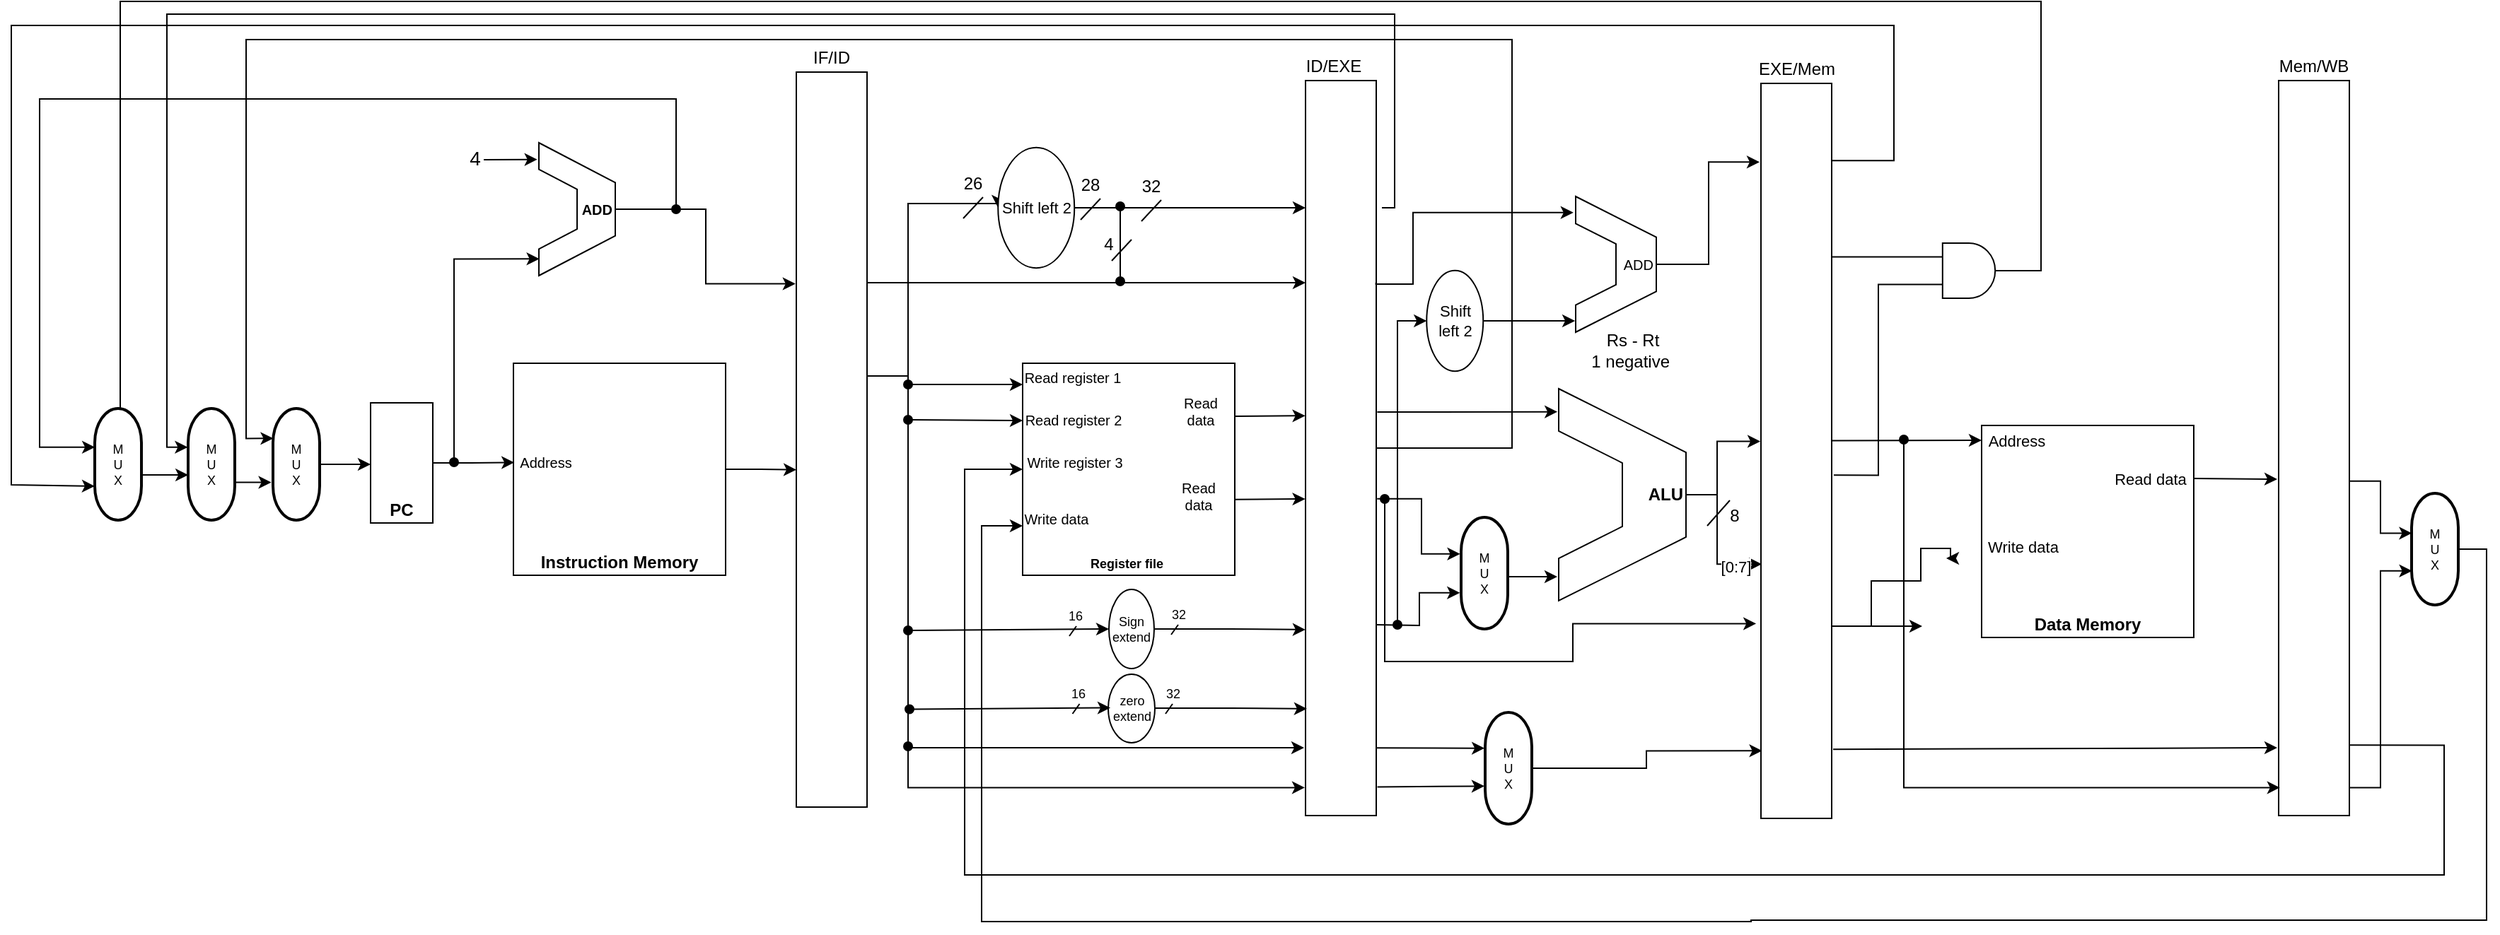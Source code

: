 <mxfile version="13.9.5" type="device"><diagram id="AB5JkHMrll4wlASnLWRb" name="Page-1"><mxGraphModel dx="2207" dy="607" grid="1" gridSize="1" guides="1" tooltips="1" connect="1" arrows="1" fold="1" page="1" pageScale="1" pageWidth="1169" pageHeight="827" math="0" shadow="0"><root><mxCell id="0"/><mxCell id="1" parent="0"/><mxCell id="K7d_WjlFKp9sG7A3PZkk-4" value="" style="rounded=0;whiteSpace=wrap;html=1;" parent="1" vertex="1"><mxGeometry x="1368" y="160" width="50" height="520" as="geometry"/></mxCell><mxCell id="K7d_WjlFKp9sG7A3PZkk-1" value="" style="rounded=0;whiteSpace=wrap;html=1;" parent="1" vertex="1"><mxGeometry x="320" y="154" width="50" height="520" as="geometry"/></mxCell><mxCell id="K7d_WjlFKp9sG7A3PZkk-2" value="" style="rounded=0;whiteSpace=wrap;html=1;" parent="1" vertex="1"><mxGeometry x="680" y="160" width="50" height="520" as="geometry"/></mxCell><mxCell id="K7d_WjlFKp9sG7A3PZkk-3" value="" style="rounded=0;whiteSpace=wrap;html=1;" parent="1" vertex="1"><mxGeometry x="1002" y="162" width="50" height="520" as="geometry"/></mxCell><mxCell id="K7d_WjlFKp9sG7A3PZkk-7" style="edgeStyle=orthogonalEdgeStyle;rounded=0;orthogonalLoop=1;jettySize=auto;html=1;exitX=1;exitY=0.5;exitDx=0;exitDy=0;entryX=0.004;entryY=0.468;entryDx=0;entryDy=0;entryPerimeter=0;" parent="1" source="K7d_WjlFKp9sG7A3PZkk-5" target="K7d_WjlFKp9sG7A3PZkk-6" edge="1"><mxGeometry relative="1" as="geometry"><Array as="points"><mxPoint x="90" y="430"/></Array></mxGeometry></mxCell><mxCell id="K7d_WjlFKp9sG7A3PZkk-5" value="&lt;b&gt;PC&lt;/b&gt;" style="rounded=0;whiteSpace=wrap;html=1;verticalAlign=bottom;" parent="1" vertex="1"><mxGeometry x="19" y="388" width="44" height="85" as="geometry"/></mxCell><mxCell id="K7d_WjlFKp9sG7A3PZkk-8" style="edgeStyle=orthogonalEdgeStyle;rounded=0;orthogonalLoop=1;jettySize=auto;html=1;exitX=1;exitY=0.5;exitDx=0;exitDy=0;entryX=0.001;entryY=0.541;entryDx=0;entryDy=0;entryPerimeter=0;" parent="1" source="K7d_WjlFKp9sG7A3PZkk-6" target="K7d_WjlFKp9sG7A3PZkk-1" edge="1"><mxGeometry relative="1" as="geometry"><mxPoint x="316" y="436" as="targetPoint"/><Array as="points"><mxPoint x="295" y="435"/></Array></mxGeometry></mxCell><mxCell id="K7d_WjlFKp9sG7A3PZkk-6" value="&lt;b&gt;Instruction Memory&lt;/b&gt;" style="whiteSpace=wrap;html=1;aspect=fixed;verticalAlign=bottom;" parent="1" vertex="1"><mxGeometry x="120" y="360" width="150" height="150" as="geometry"/></mxCell><mxCell id="K7d_WjlFKp9sG7A3PZkk-9" value="IF/ID" style="text;html=1;strokeColor=none;fillColor=none;align=center;verticalAlign=middle;whiteSpace=wrap;rounded=0;" parent="1" vertex="1"><mxGeometry x="325" y="134" width="40" height="20" as="geometry"/></mxCell><mxCell id="K7d_WjlFKp9sG7A3PZkk-11" value="&lt;b style=&quot;font-size: 9px;&quot;&gt;Register file&amp;nbsp;&lt;/b&gt;" style="whiteSpace=wrap;html=1;aspect=fixed;verticalAlign=bottom;fontSize=9;" parent="1" vertex="1"><mxGeometry x="480" y="360" width="150" height="150" as="geometry"/></mxCell><mxCell id="K7d_WjlFKp9sG7A3PZkk-12" value="Read register 1" style="text;html=1;strokeColor=none;fillColor=none;align=center;verticalAlign=middle;whiteSpace=wrap;rounded=0;fontSize=10;" parent="1" vertex="1"><mxGeometry x="480" y="360" width="71" height="20" as="geometry"/></mxCell><mxCell id="K7d_WjlFKp9sG7A3PZkk-13" value="Read register 2" style="text;html=1;strokeColor=none;fillColor=none;align=center;verticalAlign=middle;whiteSpace=wrap;rounded=0;fontSize=10;" parent="1" vertex="1"><mxGeometry x="480" y="390" width="72" height="20" as="geometry"/></mxCell><mxCell id="K7d_WjlFKp9sG7A3PZkk-14" value="Write register 3" style="text;html=1;strokeColor=none;fillColor=none;align=center;verticalAlign=middle;whiteSpace=wrap;rounded=0;fontSize=10;" parent="1" vertex="1"><mxGeometry x="480" y="420" width="74" height="20" as="geometry"/></mxCell><mxCell id="K7d_WjlFKp9sG7A3PZkk-15" value="" style="endArrow=classic;html=1;fontSize=8;entryX=0;entryY=0.75;entryDx=0;entryDy=0;startArrow=oval;startFill=1;" parent="1" target="K7d_WjlFKp9sG7A3PZkk-12" edge="1"><mxGeometry width="50" height="50" relative="1" as="geometry"><mxPoint x="399" y="375" as="sourcePoint"/><mxPoint x="500" y="390" as="targetPoint"/></mxGeometry></mxCell><mxCell id="K7d_WjlFKp9sG7A3PZkk-16" value="" style="endArrow=classic;html=1;fontSize=8;entryX=0;entryY=0.75;entryDx=0;entryDy=0;startArrow=oval;startFill=1;" parent="1" edge="1"><mxGeometry width="50" height="50" relative="1" as="geometry"><mxPoint x="399" y="400" as="sourcePoint"/><mxPoint x="480" y="400.52" as="targetPoint"/></mxGeometry></mxCell><mxCell id="K7d_WjlFKp9sG7A3PZkk-18" value="Write data" style="text;html=1;strokeColor=none;fillColor=none;align=center;verticalAlign=middle;whiteSpace=wrap;rounded=0;fontSize=10;" parent="1" vertex="1"><mxGeometry x="480" y="460" width="48" height="20" as="geometry"/></mxCell><mxCell id="K7d_WjlFKp9sG7A3PZkk-19" value="ID/EXE" style="text;html=1;strokeColor=none;fillColor=none;align=center;verticalAlign=middle;whiteSpace=wrap;rounded=0;" parent="1" vertex="1"><mxGeometry x="680" y="140" width="40" height="20" as="geometry"/></mxCell><mxCell id="K7d_WjlFKp9sG7A3PZkk-20" value="&lt;b&gt;&lt;font style=&quot;font-size: 12px&quot;&gt;ALU&lt;/font&gt;&lt;/b&gt;" style="shape=stencil(tZXRjoIwEEW/pq+bQsPq6wb1PyqOS2NtSdvV3b93oGCs0I0IJISkc7mHIb1DCcttySsgKS0J25A0TSjFO66vT2tuKyicL164EXwvwSvWGX2Cqzi4liFUCUa4WmVbQr/wmfpieaGVQojQygbKg44wLhR66a+Hta//C1YV8s/gwLRNNtXd68yPbAFqskSnIbPre95OZ6KGvSaL7NQ81ORNJsuxEgsxy/e8OH0b/aMOfVdUO2oDA8JdFlL6AYt9YMXruesJnXzWF/h/moawnVsK9eC+/wxaP5sKWI0FPGWMTvOvx9qz0P+ZTfOzsf7Q/sL+FVLbaHKwHgkPHguDmWs8vcQ2VX+ONIUb);whiteSpace=wrap;html=1;verticalAlign=middle;labelPosition=center;verticalLabelPosition=middle;align=right;textDirection=ltr;fontStyle=0;horizontal=1;fontSize=10;" parent="1" vertex="1"><mxGeometry x="859" y="378" width="90" height="150" as="geometry"/></mxCell><mxCell id="K7d_WjlFKp9sG7A3PZkk-21" value="" style="endArrow=classic;html=1;fontSize=8;exitX=1;exitY=0.25;exitDx=0;exitDy=0;entryX=-0.004;entryY=0.456;entryDx=0;entryDy=0;entryPerimeter=0;" parent="1" source="K7d_WjlFKp9sG7A3PZkk-11" target="K7d_WjlFKp9sG7A3PZkk-2" edge="1"><mxGeometry width="50" height="50" relative="1" as="geometry"><mxPoint x="780" y="410" as="sourcePoint"/><mxPoint x="678" y="396" as="targetPoint"/></mxGeometry></mxCell><mxCell id="K7d_WjlFKp9sG7A3PZkk-22" value="" style="endArrow=classic;html=1;fontSize=8;exitX=1;exitY=0.25;exitDx=0;exitDy=0;entryX=-0.004;entryY=0.456;entryDx=0;entryDy=0;entryPerimeter=0;" parent="1" edge="1"><mxGeometry width="50" height="50" relative="1" as="geometry"><mxPoint x="630" y="456.38" as="sourcePoint"/><mxPoint x="679.8" y="456" as="targetPoint"/></mxGeometry></mxCell><mxCell id="K7d_WjlFKp9sG7A3PZkk-23" value="Read data" style="text;html=1;strokeColor=none;fillColor=none;align=center;verticalAlign=middle;whiteSpace=wrap;rounded=0;fontSize=10;" parent="1" vertex="1"><mxGeometry x="582" y="384" width="48" height="20" as="geometry"/></mxCell><mxCell id="K7d_WjlFKp9sG7A3PZkk-24" value="Read data" style="text;html=1;strokeColor=none;fillColor=none;align=center;verticalAlign=middle;whiteSpace=wrap;rounded=0;fontSize=10;" parent="1" vertex="1"><mxGeometry x="582" y="444" width="45" height="20" as="geometry"/></mxCell><mxCell id="K7d_WjlFKp9sG7A3PZkk-25" value="" style="endArrow=classic;html=1;fontSize=8;entryX=-0.01;entryY=0.109;entryDx=0;entryDy=0;entryPerimeter=0;exitX=1.014;exitY=0.451;exitDx=0;exitDy=0;exitPerimeter=0;" parent="1" source="K7d_WjlFKp9sG7A3PZkk-2" target="K7d_WjlFKp9sG7A3PZkk-20" edge="1"><mxGeometry width="50" height="50" relative="1" as="geometry"><mxPoint x="732" y="382" as="sourcePoint"/><mxPoint x="830" y="408" as="targetPoint"/></mxGeometry></mxCell><mxCell id="K7d_WjlFKp9sG7A3PZkk-26" value="" style="endArrow=classic;html=1;fontSize=8;exitX=1.012;exitY=0.569;exitDx=0;exitDy=0;exitPerimeter=0;edgeStyle=orthogonalEdgeStyle;rounded=0;entryX=0.328;entryY=1.022;entryDx=0;entryDy=0;entryPerimeter=0;" parent="1" source="K7d_WjlFKp9sG7A3PZkk-2" target="K7d_WjlFKp9sG7A3PZkk-58" edge="1"><mxGeometry width="50" height="50" relative="1" as="geometry"><mxPoint x="732.9" y="504" as="sourcePoint"/><mxPoint x="779" y="528" as="targetPoint"/><Array as="points"><mxPoint x="762" y="456"/><mxPoint x="762" y="495"/></Array></mxGeometry></mxCell><mxCell id="K7d_WjlFKp9sG7A3PZkk-27" value="" style="endArrow=classic;html=1;fontSize=8;exitX=1;exitY=0.5;exitDx=0;exitDy=0;entryX=-0.009;entryY=0.487;entryDx=0;entryDy=0;entryPerimeter=0;rounded=0;edgeStyle=orthogonalEdgeStyle;" parent="1" source="K7d_WjlFKp9sG7A3PZkk-20" target="K7d_WjlFKp9sG7A3PZkk-3" edge="1"><mxGeometry width="50" height="50" relative="1" as="geometry"><mxPoint x="954" y="440" as="sourcePoint"/><mxPoint x="1001" y="439" as="targetPoint"/><Array as="points"><mxPoint x="971" y="453"/><mxPoint x="971" y="415"/></Array></mxGeometry></mxCell><mxCell id="K7d_WjlFKp9sG7A3PZkk-28" value="&lt;b&gt;Data Memory&lt;/b&gt;" style="whiteSpace=wrap;html=1;aspect=fixed;verticalAlign=bottom;" parent="1" vertex="1"><mxGeometry x="1158" y="404" width="150" height="150" as="geometry"/></mxCell><mxCell id="K7d_WjlFKp9sG7A3PZkk-29" value="Address" style="text;html=1;strokeColor=none;fillColor=none;align=center;verticalAlign=middle;whiteSpace=wrap;rounded=0;fontSize=11;" parent="1" vertex="1"><mxGeometry x="1158" y="404" width="50" height="21" as="geometry"/></mxCell><mxCell id="K7d_WjlFKp9sG7A3PZkk-30" value="Write data" style="text;html=1;strokeColor=none;fillColor=none;align=center;verticalAlign=middle;whiteSpace=wrap;rounded=0;fontSize=11;" parent="1" vertex="1"><mxGeometry x="1158" y="480" width="59" height="20" as="geometry"/></mxCell><mxCell id="K7d_WjlFKp9sG7A3PZkk-31" value="" style="endArrow=classic;html=1;fontSize=8;exitX=1.004;exitY=0.486;exitDx=0;exitDy=0;exitPerimeter=0;entryX=0;entryY=0.5;entryDx=0;entryDy=0;" parent="1" source="K7d_WjlFKp9sG7A3PZkk-3" target="K7d_WjlFKp9sG7A3PZkk-29" edge="1"><mxGeometry width="50" height="50" relative="1" as="geometry"><mxPoint x="1068" y="452" as="sourcePoint"/><mxPoint x="1118" y="402" as="targetPoint"/></mxGeometry></mxCell><mxCell id="K7d_WjlFKp9sG7A3PZkk-32" value="" style="endArrow=classic;html=1;fontSize=8;exitX=1;exitY=0.735;exitDx=0;exitDy=0;exitPerimeter=0;rounded=0;edgeStyle=orthogonalEdgeStyle;" parent="1" source="K7d_WjlFKp9sG7A3PZkk-3" edge="1"><mxGeometry width="50" height="50" relative="1" as="geometry"><mxPoint x="1052.0" y="492.72" as="sourcePoint"/><mxPoint x="1133" y="498" as="targetPoint"/><Array as="points"><mxPoint x="1052" y="546"/><mxPoint x="1080" y="546"/><mxPoint x="1080" y="514"/><mxPoint x="1115" y="514"/><mxPoint x="1115" y="491"/><mxPoint x="1136" y="491"/><mxPoint x="1136" y="498"/></Array></mxGeometry></mxCell><mxCell id="K7d_WjlFKp9sG7A3PZkk-33" value="EXE/Mem" style="text;html=1;strokeColor=none;fillColor=none;align=center;verticalAlign=middle;whiteSpace=wrap;rounded=0;" parent="1" vertex="1"><mxGeometry x="1004.5" y="142" width="45" height="20" as="geometry"/></mxCell><mxCell id="K7d_WjlFKp9sG7A3PZkk-34" value="Mem/WB" style="text;html=1;strokeColor=none;fillColor=none;align=center;verticalAlign=middle;whiteSpace=wrap;rounded=0;" parent="1" vertex="1"><mxGeometry x="1369.25" y="140" width="47.5" height="20" as="geometry"/></mxCell><mxCell id="K7d_WjlFKp9sG7A3PZkk-35" value="" style="endArrow=classic;html=1;fontSize=8;exitX=1;exitY=0.25;exitDx=0;exitDy=0;" parent="1" source="K7d_WjlFKp9sG7A3PZkk-28" edge="1"><mxGeometry width="50" height="50" relative="1" as="geometry"><mxPoint x="1452" y="464" as="sourcePoint"/><mxPoint x="1367" y="442" as="targetPoint"/></mxGeometry></mxCell><mxCell id="K7d_WjlFKp9sG7A3PZkk-36" value="Read data" style="text;html=1;strokeColor=none;fillColor=none;align=center;verticalAlign=middle;whiteSpace=wrap;rounded=0;fontSize=11;" parent="1" vertex="1"><mxGeometry x="1247" y="432" width="61" height="20" as="geometry"/></mxCell><mxCell id="K7d_WjlFKp9sG7A3PZkk-37" value="Address" style="text;html=1;strokeColor=none;fillColor=none;align=center;verticalAlign=middle;whiteSpace=wrap;rounded=0;fontSize=10;" parent="1" vertex="1"><mxGeometry x="120" y="420" width="46" height="20" as="geometry"/></mxCell><mxCell id="K7d_WjlFKp9sG7A3PZkk-43" style="edgeStyle=orthogonalEdgeStyle;rounded=0;orthogonalLoop=1;jettySize=auto;html=1;exitX=1;exitY=0.5;exitDx=0;exitDy=0;startArrow=none;startFill=0;fontSize=9;entryX=-0.012;entryY=0.288;entryDx=0;entryDy=0;entryPerimeter=0;" parent="1" source="K7d_WjlFKp9sG7A3PZkk-38" target="K7d_WjlFKp9sG7A3PZkk-1" edge="1"><mxGeometry relative="1" as="geometry"><mxPoint x="286" y="251" as="targetPoint"/><Array as="points"><mxPoint x="256" y="251"/><mxPoint x="256" y="304"/></Array></mxGeometry></mxCell><mxCell id="K7d_WjlFKp9sG7A3PZkk-38" value="&lt;b&gt;ADD&lt;/b&gt;" style="shape=stencil(tZXRjoIwEEW/pq+bQsPq6wb1PyqOS2NtSdvV3b93oGCs0I0IJISkc7mHIb1DCcttySsgKS0J25A0TSjFO66vT2tuKyicL164EXwvwSvWGX2Cqzi4liFUCUa4WmVbQr/wmfpieaGVQojQygbKg44wLhR66a+Hta//C1YV8s/gwLRNNtXd68yPbAFqskSnIbPre95OZ6KGvSaL7NQ81ORNJsuxEgsxy/e8OH0b/aMOfVdUO2oDA8JdFlL6AYt9YMXruesJnXzWF/h/moawnVsK9eC+/wxaP5sKWI0FPGWMTvOvx9qz0P+ZTfOzsf7Q/sL+FVLbaHKwHgkPHguDmWs8vcQ2VX+ONIUb);whiteSpace=wrap;html=1;verticalAlign=middle;labelPosition=center;verticalLabelPosition=middle;align=right;textDirection=ltr;fontStyle=0;horizontal=1;fontSize=10;" parent="1" vertex="1"><mxGeometry x="138" y="204" width="54" height="94" as="geometry"/></mxCell><mxCell id="K7d_WjlFKp9sG7A3PZkk-39" value="" style="endArrow=classic;html=1;fontSize=9;entryX=0.006;entryY=0.874;entryDx=0;entryDy=0;entryPerimeter=0;edgeStyle=orthogonalEdgeStyle;rounded=0;startArrow=oval;startFill=1;" parent="1" target="K7d_WjlFKp9sG7A3PZkk-38" edge="1"><mxGeometry width="50" height="50" relative="1" as="geometry"><mxPoint x="78" y="430" as="sourcePoint"/><mxPoint x="350" y="282" as="targetPoint"/><Array as="points"><mxPoint x="78" y="286"/></Array></mxGeometry></mxCell><mxCell id="K7d_WjlFKp9sG7A3PZkk-40" value="" style="endArrow=classic;html=1;fontSize=9;entryX=-0.021;entryY=0.126;entryDx=0;entryDy=0;entryPerimeter=0;" parent="1" target="K7d_WjlFKp9sG7A3PZkk-38" edge="1"><mxGeometry width="50" height="50" relative="1" as="geometry"><mxPoint x="99" y="216" as="sourcePoint"/><mxPoint x="152" y="226" as="targetPoint"/></mxGeometry></mxCell><mxCell id="K7d_WjlFKp9sG7A3PZkk-41" value="&lt;font style=&quot;font-size: 14px&quot;&gt;4&lt;/font&gt;" style="text;html=1;strokeColor=none;fillColor=none;align=center;verticalAlign=middle;whiteSpace=wrap;rounded=0;fontSize=9;" parent="1" vertex="1"><mxGeometry x="81" y="208" width="24" height="13" as="geometry"/></mxCell><mxCell id="K7d_WjlFKp9sG7A3PZkk-95" style="edgeStyle=orthogonalEdgeStyle;rounded=0;orthogonalLoop=1;jettySize=auto;html=1;exitX=0.5;exitY=0;exitDx=0;exitDy=0;entryX=-0.001;entryY=0.747;entryDx=0;entryDy=0;startArrow=none;startFill=0;endArrow=classic;endFill=1;fontSize=11;entryPerimeter=0;" parent="1" source="K7d_WjlFKp9sG7A3PZkk-44" target="K7d_WjlFKp9sG7A3PZkk-2" edge="1"><mxGeometry relative="1" as="geometry"><Array as="points"><mxPoint x="627" y="549"/></Array></mxGeometry></mxCell><mxCell id="K7d_WjlFKp9sG7A3PZkk-44" value="Sign extend" style="ellipse;whiteSpace=wrap;html=1;fontSize=9;rotation=90;horizontal=0;" parent="1" vertex="1"><mxGeometry x="529" y="532" width="56" height="32" as="geometry"/></mxCell><mxCell id="K7d_WjlFKp9sG7A3PZkk-50" style="edgeStyle=orthogonalEdgeStyle;rounded=0;orthogonalLoop=1;jettySize=auto;html=1;exitX=0.5;exitY=0;exitDx=0;exitDy=0;exitPerimeter=0;entryX=0;entryY=0.75;entryDx=0;entryDy=0;startArrow=none;startFill=0;fontSize=9;" parent="1" source="K7d_WjlFKp9sG7A3PZkk-46" target="K7d_WjlFKp9sG7A3PZkk-18" edge="1"><mxGeometry relative="1" as="geometry"><Array as="points"><mxPoint x="1515" y="492"/><mxPoint x="1515" y="754"/><mxPoint x="995" y="754"/><mxPoint x="451" y="755"/><mxPoint x="451" y="475"/></Array></mxGeometry></mxCell><mxCell id="K7d_WjlFKp9sG7A3PZkk-46" value="M&lt;br&gt;U&lt;br&gt;X" style="strokeWidth=2;html=1;shape=mxgraph.flowchart.terminator;whiteSpace=wrap;fontSize=9;rotation=90;horizontal=0;" parent="1" vertex="1"><mxGeometry x="1439" y="475" width="79" height="33" as="geometry"/></mxCell><mxCell id="K7d_WjlFKp9sG7A3PZkk-48" value="" style="endArrow=classic;html=1;fontSize=9;exitX=1.009;exitY=0.545;exitDx=0;exitDy=0;exitPerimeter=0;entryX=0.357;entryY=0.993;entryDx=0;entryDy=0;entryPerimeter=0;edgeStyle=orthogonalEdgeStyle;rounded=0;" parent="1" source="K7d_WjlFKp9sG7A3PZkk-4" target="K7d_WjlFKp9sG7A3PZkk-46" edge="1"><mxGeometry width="50" height="50" relative="1" as="geometry"><mxPoint x="1420" y="503" as="sourcePoint"/><mxPoint x="1470" y="453" as="targetPoint"/></mxGeometry></mxCell><mxCell id="K7d_WjlFKp9sG7A3PZkk-49" value="" style="endArrow=classic;html=1;fontSize=9;edgeStyle=orthogonalEdgeStyle;rounded=0;startArrow=oval;startFill=1;entryX=0.018;entryY=0.962;entryDx=0;entryDy=0;entryPerimeter=0;" parent="1" target="K7d_WjlFKp9sG7A3PZkk-4" edge="1"><mxGeometry width="50" height="50" relative="1" as="geometry"><mxPoint x="1103" y="414" as="sourcePoint"/><mxPoint x="1367" y="660" as="targetPoint"/><Array as="points"><mxPoint x="1102" y="414"/><mxPoint x="1103" y="414"/><mxPoint x="1103" y="660"/><mxPoint x="1351" y="660"/></Array></mxGeometry></mxCell><mxCell id="K7d_WjlFKp9sG7A3PZkk-51" value="" style="endArrow=classic;html=1;fontSize=9;exitX=1;exitY=0.5;exitDx=0;exitDy=0;edgeStyle=orthogonalEdgeStyle;rounded=0;" parent="1" source="K7d_WjlFKp9sG7A3PZkk-1" edge="1"><mxGeometry width="50" height="50" relative="1" as="geometry"><mxPoint x="564" y="437" as="sourcePoint"/><mxPoint x="679" y="632" as="targetPoint"/><Array as="points"><mxPoint x="370" y="369"/><mxPoint x="399" y="369"/><mxPoint x="399" y="632"/></Array></mxGeometry></mxCell><mxCell id="K7d_WjlFKp9sG7A3PZkk-54" value="" style="endArrow=classic;html=1;fontSize=9;exitX=1;exitY=0.908;exitDx=0;exitDy=0;exitPerimeter=0;entryX=0.321;entryY=1.012;entryDx=0;entryDy=0;entryPerimeter=0;" parent="1" source="K7d_WjlFKp9sG7A3PZkk-2" target="3418ZoQHNURM2QYDk_ci-3" edge="1"><mxGeometry width="50" height="50" relative="1" as="geometry"><mxPoint x="838" y="582" as="sourcePoint"/><mxPoint x="805" y="633" as="targetPoint"/></mxGeometry></mxCell><mxCell id="K7d_WjlFKp9sG7A3PZkk-55" value="" style="endArrow=classic;html=1;fontSize=9;exitX=1;exitY=0.908;exitDx=0;exitDy=0;exitPerimeter=0;" parent="1" edge="1"><mxGeometry width="50" height="50" relative="1" as="geometry"><mxPoint x="1053" y="633.16" as="sourcePoint"/><mxPoint x="1367" y="632" as="targetPoint"/></mxGeometry></mxCell><mxCell id="K7d_WjlFKp9sG7A3PZkk-57" value="" style="endArrow=classic;html=1;fontSize=9;exitX=1;exitY=0.908;exitDx=0;exitDy=0;exitPerimeter=0;entryX=0;entryY=0.75;entryDx=0;entryDy=0;edgeStyle=orthogonalEdgeStyle;rounded=0;" parent="1" target="K7d_WjlFKp9sG7A3PZkk-14" edge="1"><mxGeometry width="50" height="50" relative="1" as="geometry"><mxPoint x="1418" y="630.16" as="sourcePoint"/><mxPoint x="1732.0" y="629" as="targetPoint"/><Array as="points"><mxPoint x="1485" y="630"/><mxPoint x="1485" y="722"/><mxPoint x="439" y="722"/><mxPoint x="439" y="435"/></Array></mxGeometry></mxCell><mxCell id="K7d_WjlFKp9sG7A3PZkk-60" style="edgeStyle=orthogonalEdgeStyle;rounded=0;orthogonalLoop=1;jettySize=auto;html=1;exitX=0.452;exitY=0.014;exitDx=0;exitDy=0;exitPerimeter=0;startArrow=none;startFill=0;fontSize=9;" parent="1" source="K7d_WjlFKp9sG7A3PZkk-58" edge="1"><mxGeometry relative="1" as="geometry"><Array as="points"><mxPoint x="823" y="511"/><mxPoint x="849" y="511"/></Array><mxPoint x="858" y="511" as="targetPoint"/></mxGeometry></mxCell><mxCell id="K7d_WjlFKp9sG7A3PZkk-58" value="M&lt;br&gt;U&lt;br&gt;X" style="strokeWidth=2;html=1;shape=mxgraph.flowchart.terminator;whiteSpace=wrap;fontSize=9;rotation=90;horizontal=0;" parent="1" vertex="1"><mxGeometry x="767" y="492" width="79" height="33" as="geometry"/></mxCell><mxCell id="K7d_WjlFKp9sG7A3PZkk-59" value="" style="endArrow=classic;html=1;fontSize=9;entryX=0.676;entryY=1.026;entryDx=0;entryDy=0;entryPerimeter=0;rounded=0;edgeStyle=orthogonalEdgeStyle;" parent="1" target="K7d_WjlFKp9sG7A3PZkk-58" edge="1"><mxGeometry width="50" height="50" relative="1" as="geometry"><mxPoint x="730" y="545" as="sourcePoint"/><mxPoint x="792" y="555" as="targetPoint"/></mxGeometry></mxCell><mxCell id="K7d_WjlFKp9sG7A3PZkk-61" value="16" style="text;html=1;strokeColor=none;fillColor=none;align=center;verticalAlign=middle;whiteSpace=wrap;rounded=0;fontSize=9;" parent="1" vertex="1"><mxGeometry x="506" y="533" width="23" height="11" as="geometry"/></mxCell><mxCell id="K7d_WjlFKp9sG7A3PZkk-62" value="32" style="text;html=1;strokeColor=none;fillColor=none;align=center;verticalAlign=middle;whiteSpace=wrap;rounded=0;fontSize=9;" parent="1" vertex="1"><mxGeometry x="579" y="532" width="23" height="11" as="geometry"/></mxCell><mxCell id="K7d_WjlFKp9sG7A3PZkk-63" value="" style="endArrow=none;html=1;fontSize=9;" parent="1" edge="1"><mxGeometry width="50" height="50" relative="1" as="geometry"><mxPoint x="513" y="553" as="sourcePoint"/><mxPoint x="518" y="546" as="targetPoint"/></mxGeometry></mxCell><mxCell id="K7d_WjlFKp9sG7A3PZkk-64" value="" style="endArrow=none;html=1;fontSize=9;" parent="1" edge="1"><mxGeometry width="50" height="50" relative="1" as="geometry"><mxPoint x="585" y="552" as="sourcePoint"/><mxPoint x="590" y="545" as="targetPoint"/></mxGeometry></mxCell><mxCell id="K7d_WjlFKp9sG7A3PZkk-74" style="edgeStyle=orthogonalEdgeStyle;rounded=0;orthogonalLoop=1;jettySize=auto;html=1;exitX=0.5;exitY=0;exitDx=0;exitDy=0;entryX=-0.008;entryY=0.917;entryDx=0;entryDy=0;entryPerimeter=0;startArrow=none;startFill=0;fontSize=11;" parent="1" source="K7d_WjlFKp9sG7A3PZkk-65" target="K7d_WjlFKp9sG7A3PZkk-72" edge="1"><mxGeometry relative="1" as="geometry"/></mxCell><mxCell id="K7d_WjlFKp9sG7A3PZkk-65" value="&lt;font style=&quot;font-size: 11px&quot;&gt;Shift left 2&lt;/font&gt;" style="ellipse;whiteSpace=wrap;html=1;fontSize=9;rotation=90;horizontal=0;" parent="1" vertex="1"><mxGeometry x="750" y="310" width="71.25" height="40" as="geometry"/></mxCell><mxCell id="K7d_WjlFKp9sG7A3PZkk-69" value="" style="endArrow=classic;html=1;fontSize=11;entryX=0.5;entryY=1;entryDx=0;entryDy=0;edgeStyle=orthogonalEdgeStyle;rounded=0;startArrow=oval;startFill=1;" parent="1" target="K7d_WjlFKp9sG7A3PZkk-65" edge="1"><mxGeometry width="50" height="50" relative="1" as="geometry"><mxPoint x="745" y="545" as="sourcePoint"/><mxPoint x="840" y="315" as="targetPoint"/><Array as="points"><mxPoint x="745" y="545"/><mxPoint x="745" y="327"/></Array></mxGeometry></mxCell><mxCell id="K7d_WjlFKp9sG7A3PZkk-71" style="edgeStyle=orthogonalEdgeStyle;rounded=0;orthogonalLoop=1;jettySize=auto;html=1;exitX=1;exitY=0.5;exitDx=0;exitDy=0;startArrow=none;startFill=0;fontSize=9;" parent="1" edge="1"><mxGeometry relative="1" as="geometry"><mxPoint x="370" y="302" as="sourcePoint"/><mxPoint x="680" y="303" as="targetPoint"/><Array as="points"><mxPoint x="370" y="303"/></Array></mxGeometry></mxCell><mxCell id="K7d_WjlFKp9sG7A3PZkk-75" style="edgeStyle=orthogonalEdgeStyle;rounded=0;orthogonalLoop=1;jettySize=auto;html=1;exitX=1;exitY=0.5;exitDx=0;exitDy=0;entryX=-0.02;entryY=0.107;entryDx=0;entryDy=0;entryPerimeter=0;startArrow=none;startFill=0;fontSize=11;" parent="1" source="K7d_WjlFKp9sG7A3PZkk-72" target="K7d_WjlFKp9sG7A3PZkk-3" edge="1"><mxGeometry relative="1" as="geometry"/></mxCell><mxCell id="K7d_WjlFKp9sG7A3PZkk-72" value="ADD" style="shape=stencil(tZXRjoIwEEW/pq+bQsPq6wb1PyqOS2NtSdvV3b93oGCs0I0IJISkc7mHIb1DCcttySsgKS0J25A0TSjFO66vT2tuKyicL164EXwvwSvWGX2Cqzi4liFUCUa4WmVbQr/wmfpieaGVQojQygbKg44wLhR66a+Hta//C1YV8s/gwLRNNtXd68yPbAFqskSnIbPre95OZ6KGvSaL7NQ81ORNJsuxEgsxy/e8OH0b/aMOfVdUO2oDA8JdFlL6AYt9YMXruesJnXzWF/h/moawnVsK9eC+/wxaP5sKWI0FPGWMTvOvx9qz0P+ZTfOzsf7Q/sL+FVLbaHKwHgkPHguDmWs8vcQ2VX+ONIUb);whiteSpace=wrap;html=1;verticalAlign=middle;labelPosition=center;verticalLabelPosition=middle;align=right;textDirection=ltr;fontStyle=0;horizontal=1;fontSize=10;" parent="1" vertex="1"><mxGeometry x="871" y="242" width="57" height="96" as="geometry"/></mxCell><mxCell id="K7d_WjlFKp9sG7A3PZkk-73" value="" style="endArrow=classic;html=1;fontSize=11;exitX=0.996;exitY=0.275;exitDx=0;exitDy=0;exitPerimeter=0;entryX=-0.028;entryY=0.119;entryDx=0;entryDy=0;entryPerimeter=0;edgeStyle=orthogonalEdgeStyle;rounded=0;" parent="1" source="K7d_WjlFKp9sG7A3PZkk-2" target="K7d_WjlFKp9sG7A3PZkk-72" edge="1"><mxGeometry width="50" height="50" relative="1" as="geometry"><mxPoint x="730.9" y="325.52" as="sourcePoint"/><mxPoint x="953" y="296" as="targetPoint"/><Array as="points"><mxPoint x="730" y="304"/><mxPoint x="756" y="304"/><mxPoint x="756" y="253"/></Array></mxGeometry></mxCell><mxCell id="K7d_WjlFKp9sG7A3PZkk-79" style="edgeStyle=orthogonalEdgeStyle;rounded=0;orthogonalLoop=1;jettySize=auto;html=1;exitX=0;exitY=0.25;exitDx=0;exitDy=0;exitPerimeter=0;startArrow=none;startFill=0;endArrow=none;endFill=0;fontSize=11;entryX=1;entryY=0.25;entryDx=0;entryDy=0;" parent="1" source="K7d_WjlFKp9sG7A3PZkk-77" target="K7d_WjlFKp9sG7A3PZkk-3" edge="1"><mxGeometry relative="1" as="geometry"><Array as="points"><mxPoint x="1052" y="285"/></Array></mxGeometry></mxCell><mxCell id="K7d_WjlFKp9sG7A3PZkk-77" value="" style="verticalLabelPosition=bottom;shadow=0;dashed=0;align=center;html=1;verticalAlign=top;shape=mxgraph.electrical.logic_gates.logic_gate;operation=and;fontSize=11;" parent="1" vertex="1"><mxGeometry x="1118" y="275" width="62" height="39" as="geometry"/></mxCell><mxCell id="K7d_WjlFKp9sG7A3PZkk-78" value="" style="endArrow=none;html=1;fontSize=11;exitX=1.029;exitY=0.533;exitDx=0;exitDy=0;exitPerimeter=0;entryX=0;entryY=0.75;entryDx=0;entryDy=0;entryPerimeter=0;edgeStyle=orthogonalEdgeStyle;rounded=0;endFill=0;" parent="1" source="K7d_WjlFKp9sG7A3PZkk-3" target="K7d_WjlFKp9sG7A3PZkk-77" edge="1"><mxGeometry width="50" height="50" relative="1" as="geometry"><mxPoint x="1078" y="416" as="sourcePoint"/><mxPoint x="1128" y="366" as="targetPoint"/></mxGeometry></mxCell><mxCell id="K7d_WjlFKp9sG7A3PZkk-82" style="edgeStyle=orthogonalEdgeStyle;rounded=0;orthogonalLoop=1;jettySize=auto;html=1;exitX=0;exitY=0.5;exitDx=0;exitDy=0;exitPerimeter=0;entryX=1;entryY=0.5;entryDx=0;entryDy=0;entryPerimeter=0;startArrow=none;startFill=0;endArrow=none;endFill=0;fontSize=11;" parent="1" source="K7d_WjlFKp9sG7A3PZkk-80" target="K7d_WjlFKp9sG7A3PZkk-77" edge="1"><mxGeometry relative="1" as="geometry"><Array as="points"><mxPoint x="-158" y="392"/><mxPoint x="-158" y="104"/><mxPoint x="1200" y="104"/><mxPoint x="1200" y="295"/></Array></mxGeometry></mxCell><mxCell id="K7d_WjlFKp9sG7A3PZkk-83" style="edgeStyle=orthogonalEdgeStyle;rounded=0;orthogonalLoop=1;jettySize=auto;html=1;exitX=0.5;exitY=0;exitDx=0;exitDy=0;exitPerimeter=0;startArrow=none;startFill=0;endArrow=classic;endFill=1;fontSize=11;entryX=0.595;entryY=0.998;entryDx=0;entryDy=0;entryPerimeter=0;" parent="1" source="K7d_WjlFKp9sG7A3PZkk-80" target="K7d_WjlFKp9sG7A3PZkk-101" edge="1"><mxGeometry relative="1" as="geometry"><mxPoint x="-106.24" y="431.38" as="targetPoint"/><Array as="points"><mxPoint x="-143" y="439"/></Array></mxGeometry></mxCell><mxCell id="K7d_WjlFKp9sG7A3PZkk-86" style="edgeStyle=orthogonalEdgeStyle;rounded=0;orthogonalLoop=1;jettySize=auto;html=1;startArrow=classic;startFill=1;endArrow=none;endFill=0;fontSize=11;entryX=1.002;entryY=0.105;entryDx=0;entryDy=0;entryPerimeter=0;exitX=0.696;exitY=1.001;exitDx=0;exitDy=0;exitPerimeter=0;" parent="1" source="K7d_WjlFKp9sG7A3PZkk-80" target="K7d_WjlFKp9sG7A3PZkk-3" edge="1"><mxGeometry relative="1" as="geometry"><mxPoint x="-127" y="374" as="targetPoint"/><mxPoint x="-39" y="432" as="sourcePoint"/><Array as="points"><mxPoint x="-235" y="446"/><mxPoint x="-235" y="121"/><mxPoint x="1096" y="121"/><mxPoint x="1096" y="217"/></Array></mxGeometry></mxCell><mxCell id="K7d_WjlFKp9sG7A3PZkk-80" value="M&lt;br&gt;U&lt;br&gt;X" style="strokeWidth=2;html=1;shape=mxgraph.flowchart.terminator;whiteSpace=wrap;fontSize=9;rotation=90;horizontal=0;" parent="1" vertex="1"><mxGeometry x="-199" y="415" width="79" height="33" as="geometry"/></mxCell><mxCell id="K7d_WjlFKp9sG7A3PZkk-84" value="" style="endArrow=classic;html=1;fontSize=11;entryX=0.347;entryY=0.998;entryDx=0;entryDy=0;entryPerimeter=0;startArrow=oval;startFill=1;edgeStyle=orthogonalEdgeStyle;rounded=0;" parent="1" target="K7d_WjlFKp9sG7A3PZkk-80" edge="1"><mxGeometry width="50" height="50" relative="1" as="geometry"><mxPoint x="235" y="251" as="sourcePoint"/><mxPoint x="282" y="243" as="targetPoint"/><Array as="points"><mxPoint x="235" y="251"/><mxPoint x="235" y="173"/><mxPoint x="-215" y="173"/><mxPoint x="-215" y="419"/></Array></mxGeometry></mxCell><mxCell id="K7d_WjlFKp9sG7A3PZkk-93" value="zero extend" style="ellipse;whiteSpace=wrap;html=1;fontSize=9;rotation=90;horizontal=0;" parent="1" vertex="1"><mxGeometry x="532.75" y="587.75" width="48.5" height="33" as="geometry"/></mxCell><mxCell id="K7d_WjlFKp9sG7A3PZkk-94" value="" style="endArrow=classic;html=1;fontSize=11;entryX=0.5;entryY=1;entryDx=0;entryDy=0;startArrow=oval;startFill=1;" parent="1" target="K7d_WjlFKp9sG7A3PZkk-44" edge="1"><mxGeometry width="50" height="50" relative="1" as="geometry"><mxPoint x="399" y="549" as="sourcePoint"/><mxPoint x="706" y="483" as="targetPoint"/></mxGeometry></mxCell><mxCell id="K7d_WjlFKp9sG7A3PZkk-96" value="" style="endArrow=classic;html=1;fontSize=11;entryX=0.5;entryY=1;entryDx=0;entryDy=0;edgeStyle=orthogonalEdgeStyle;rounded=0;" parent="1" target="K7d_WjlFKp9sG7A3PZkk-97" edge="1"><mxGeometry width="50" height="50" relative="1" as="geometry"><mxPoint x="399" y="370" as="sourcePoint"/><mxPoint x="400" y="197" as="targetPoint"/><Array as="points"><mxPoint x="399" y="247"/><mxPoint x="463" y="247"/></Array></mxGeometry></mxCell><mxCell id="K7d_WjlFKp9sG7A3PZkk-99" style="edgeStyle=orthogonalEdgeStyle;rounded=0;orthogonalLoop=1;jettySize=auto;html=1;exitX=0.5;exitY=0;exitDx=0;exitDy=0;startArrow=none;startFill=0;endArrow=classic;endFill=1;fontSize=11;" parent="1" source="K7d_WjlFKp9sG7A3PZkk-97" edge="1"><mxGeometry relative="1" as="geometry"><mxPoint x="680" y="250" as="targetPoint"/></mxGeometry></mxCell><mxCell id="K7d_WjlFKp9sG7A3PZkk-97" value="&lt;font style=&quot;font-size: 11px&quot;&gt;Shift left 2&lt;/font&gt;" style="ellipse;whiteSpace=wrap;html=1;fontSize=9;rotation=90;horizontal=0;" parent="1" vertex="1"><mxGeometry x="447" y="223" width="85.25" height="54" as="geometry"/></mxCell><mxCell id="K7d_WjlFKp9sG7A3PZkk-98" value="" style="endArrow=oval;html=1;fontSize=11;endFill=1;startArrow=oval;startFill=1;" parent="1" edge="1"><mxGeometry width="50" height="50" relative="1" as="geometry"><mxPoint x="549" y="302" as="sourcePoint"/><mxPoint x="549" y="249" as="targetPoint"/></mxGeometry></mxCell><mxCell id="K7d_WjlFKp9sG7A3PZkk-102" style="edgeStyle=orthogonalEdgeStyle;rounded=0;orthogonalLoop=1;jettySize=auto;html=1;exitX=0.347;exitY=1.009;exitDx=0;exitDy=0;exitPerimeter=0;startArrow=classic;startFill=1;endArrow=none;endFill=0;fontSize=11;" parent="1" source="K7d_WjlFKp9sG7A3PZkk-101" edge="1"><mxGeometry relative="1" as="geometry"><mxPoint x="734" y="250" as="targetPoint"/><Array as="points"><mxPoint x="-125" y="419"/><mxPoint x="-125" y="113"/><mxPoint x="743" y="113"/><mxPoint x="743" y="250"/></Array></mxGeometry></mxCell><mxCell id="K7d_WjlFKp9sG7A3PZkk-103" style="edgeStyle=orthogonalEdgeStyle;rounded=0;orthogonalLoop=1;jettySize=auto;html=1;exitX=0.5;exitY=0;exitDx=0;exitDy=0;exitPerimeter=0;entryX=0.662;entryY=1.037;entryDx=0;entryDy=0;startArrow=none;startFill=0;endArrow=classic;endFill=1;fontSize=11;entryPerimeter=0;" parent="1" source="K7d_WjlFKp9sG7A3PZkk-101" target="K7d_WjlFKp9sG7A3PZkk-105" edge="1"><mxGeometry relative="1" as="geometry"><Array as="points"><mxPoint x="-77" y="444"/></Array></mxGeometry></mxCell><mxCell id="K7d_WjlFKp9sG7A3PZkk-101" value="M&lt;br&gt;U&lt;br&gt;X" style="strokeWidth=2;html=1;shape=mxgraph.flowchart.terminator;whiteSpace=wrap;fontSize=9;rotation=90;horizontal=0;" parent="1" vertex="1"><mxGeometry x="-133" y="415" width="79" height="33" as="geometry"/></mxCell><mxCell id="K7d_WjlFKp9sG7A3PZkk-104" value="" style="endArrow=classic;html=1;fontSize=11;edgeStyle=orthogonalEdgeStyle;rounded=0;exitX=1;exitY=0.5;exitDx=0;exitDy=0;entryX=0.268;entryY=0.993;entryDx=0;entryDy=0;entryPerimeter=0;" parent="1" source="K7d_WjlFKp9sG7A3PZkk-2" target="K7d_WjlFKp9sG7A3PZkk-105" edge="1"><mxGeometry width="50" height="50" relative="1" as="geometry"><mxPoint x="732" y="433" as="sourcePoint"/><mxPoint y="348" as="targetPoint"/><Array as="points"><mxPoint x="826" y="420"/><mxPoint x="826" y="131"/><mxPoint x="-69" y="131"/><mxPoint x="-69" y="413"/></Array></mxGeometry></mxCell><mxCell id="K7d_WjlFKp9sG7A3PZkk-107" style="edgeStyle=orthogonalEdgeStyle;rounded=0;orthogonalLoop=1;jettySize=auto;html=1;exitX=0.5;exitY=0;exitDx=0;exitDy=0;exitPerimeter=0;entryX=0;entryY=0.512;entryDx=0;entryDy=0;entryPerimeter=0;startArrow=none;startFill=0;endArrow=classic;endFill=1;fontSize=11;" parent="1" source="K7d_WjlFKp9sG7A3PZkk-105" target="K7d_WjlFKp9sG7A3PZkk-5" edge="1"><mxGeometry relative="1" as="geometry"/></mxCell><mxCell id="K7d_WjlFKp9sG7A3PZkk-105" value="M&lt;br&gt;U&lt;br&gt;X" style="strokeWidth=2;html=1;shape=mxgraph.flowchart.terminator;whiteSpace=wrap;fontSize=9;rotation=90;horizontal=0;" parent="1" vertex="1"><mxGeometry x="-73" y="415" width="79" height="33" as="geometry"/></mxCell><mxCell id="K7d_WjlFKp9sG7A3PZkk-110" value="" style="endArrow=classic;html=1;fontSize=11;entryX=0.5;entryY=1;entryDx=0;entryDy=0;startArrow=oval;startFill=1;" parent="1" edge="1"><mxGeometry width="50" height="50" relative="1" as="geometry"><mxPoint x="400" y="604.75" as="sourcePoint"/><mxPoint x="542" y="603.75" as="targetPoint"/></mxGeometry></mxCell><mxCell id="K7d_WjlFKp9sG7A3PZkk-111" style="edgeStyle=orthogonalEdgeStyle;rounded=0;orthogonalLoop=1;jettySize=auto;html=1;exitX=0.5;exitY=0;exitDx=0;exitDy=0;entryX=-0.001;entryY=0.747;entryDx=0;entryDy=0;startArrow=none;startFill=0;endArrow=classic;endFill=1;fontSize=11;entryPerimeter=0;" parent="1" edge="1"><mxGeometry relative="1" as="geometry"><mxPoint x="574" y="603.96" as="sourcePoint"/><mxPoint x="680.95" y="604.4" as="targetPoint"/><Array as="points"><mxPoint x="628" y="604.96"/></Array></mxGeometry></mxCell><mxCell id="K7d_WjlFKp9sG7A3PZkk-112" value="16" style="text;html=1;strokeColor=none;fillColor=none;align=center;verticalAlign=middle;whiteSpace=wrap;rounded=0;fontSize=9;" parent="1" vertex="1"><mxGeometry x="508.25" y="588" width="23" height="11" as="geometry"/></mxCell><mxCell id="K7d_WjlFKp9sG7A3PZkk-113" value="" style="endArrow=none;html=1;fontSize=9;" parent="1" edge="1"><mxGeometry width="50" height="50" relative="1" as="geometry"><mxPoint x="515.25" y="608" as="sourcePoint"/><mxPoint x="520.25" y="601" as="targetPoint"/></mxGeometry></mxCell><mxCell id="K7d_WjlFKp9sG7A3PZkk-114" value="32" style="text;html=1;strokeColor=none;fillColor=none;align=center;verticalAlign=middle;whiteSpace=wrap;rounded=0;fontSize=9;" parent="1" vertex="1"><mxGeometry x="575" y="588" width="23" height="11" as="geometry"/></mxCell><mxCell id="K7d_WjlFKp9sG7A3PZkk-115" value="" style="endArrow=none;html=1;fontSize=9;" parent="1" edge="1"><mxGeometry width="50" height="50" relative="1" as="geometry"><mxPoint x="581" y="608" as="sourcePoint"/><mxPoint x="586" y="601" as="targetPoint"/></mxGeometry></mxCell><mxCell id="K7d_WjlFKp9sG7A3PZkk-117" value="" style="endArrow=classic;html=1;fontSize=11;entryX=0.013;entryY=0.654;entryDx=0;entryDy=0;entryPerimeter=0;edgeStyle=orthogonalEdgeStyle;rounded=0;" parent="1" target="K7d_WjlFKp9sG7A3PZkk-3" edge="1"><mxGeometry width="50" height="50" relative="1" as="geometry"><mxPoint x="966" y="453" as="sourcePoint"/><mxPoint x="970" y="440" as="targetPoint"/><Array as="points"><mxPoint x="971" y="453"/><mxPoint x="971" y="502"/></Array></mxGeometry></mxCell><mxCell id="K7d_WjlFKp9sG7A3PZkk-118" value="[0:7]" style="edgeLabel;html=1;align=center;verticalAlign=middle;resizable=0;points=[];fontSize=11;" parent="K7d_WjlFKp9sG7A3PZkk-117" vertex="1" connectable="0"><mxGeometry x="0.318" y="10" relative="1" as="geometry"><mxPoint x="10" y="12" as="offset"/></mxGeometry></mxCell><mxCell id="pBsjibjDK_QfNIC45UzU-1" value="" style="endArrow=classic;html=1;exitX=1;exitY=0.962;exitDx=0;exitDy=0;exitPerimeter=0;entryX=0.695;entryY=0.991;entryDx=0;entryDy=0;entryPerimeter=0;edgeStyle=orthogonalEdgeStyle;rounded=0;" parent="1" source="K7d_WjlFKp9sG7A3PZkk-4" target="K7d_WjlFKp9sG7A3PZkk-46" edge="1"><mxGeometry width="50" height="50" relative="1" as="geometry"><mxPoint x="1536" y="607" as="sourcePoint"/><mxPoint x="1586" y="557" as="targetPoint"/></mxGeometry></mxCell><mxCell id="3418ZoQHNURM2QYDk_ci-1" value="" style="endArrow=classic;html=1;entryX=-0.01;entryY=0.962;entryDx=0;entryDy=0;entryPerimeter=0;edgeStyle=orthogonalEdgeStyle;rounded=0;startArrow=oval;startFill=1;" parent="1" target="K7d_WjlFKp9sG7A3PZkk-2" edge="1"><mxGeometry width="50" height="50" relative="1" as="geometry"><mxPoint x="399" y="631" as="sourcePoint"/><mxPoint x="573" y="645" as="targetPoint"/><Array as="points"><mxPoint x="399" y="660"/></Array></mxGeometry></mxCell><mxCell id="3418ZoQHNURM2QYDk_ci-2" value="" style="endArrow=classic;html=1;fontSize=9;exitX=1.016;exitY=0.961;exitDx=0;exitDy=0;exitPerimeter=0;entryX=0.66;entryY=1.016;entryDx=0;entryDy=0;entryPerimeter=0;" parent="1" source="K7d_WjlFKp9sG7A3PZkk-2" target="3418ZoQHNURM2QYDk_ci-3" edge="1"><mxGeometry width="50" height="50" relative="1" as="geometry"><mxPoint x="731" y="661.16" as="sourcePoint"/><mxPoint x="806" y="661" as="targetPoint"/></mxGeometry></mxCell><mxCell id="3418ZoQHNURM2QYDk_ci-4" style="edgeStyle=orthogonalEdgeStyle;rounded=0;orthogonalLoop=1;jettySize=auto;html=1;exitX=0.5;exitY=0;exitDx=0;exitDy=0;exitPerimeter=0;entryX=0.016;entryY=0.908;entryDx=0;entryDy=0;entryPerimeter=0;startArrow=none;startFill=0;" parent="1" source="3418ZoQHNURM2QYDk_ci-3" target="K7d_WjlFKp9sG7A3PZkk-3" edge="1"><mxGeometry relative="1" as="geometry"/></mxCell><mxCell id="3418ZoQHNURM2QYDk_ci-3" value="M&lt;br&gt;U&lt;br&gt;X" style="strokeWidth=2;html=1;shape=mxgraph.flowchart.terminator;whiteSpace=wrap;fontSize=9;rotation=90;horizontal=0;" parent="1" vertex="1"><mxGeometry x="784" y="630" width="79" height="33" as="geometry"/></mxCell><mxCell id="3418ZoQHNURM2QYDk_ci-6" value="" style="endArrow=none;html=1;" parent="1" edge="1"><mxGeometry width="50" height="50" relative="1" as="geometry"><mxPoint x="438" y="257.5" as="sourcePoint"/><mxPoint x="452" y="242.5" as="targetPoint"/><Array as="points"/></mxGeometry></mxCell><mxCell id="3418ZoQHNURM2QYDk_ci-7" value="26" style="text;html=1;strokeColor=none;fillColor=none;align=center;verticalAlign=middle;whiteSpace=wrap;rounded=0;" parent="1" vertex="1"><mxGeometry x="436" y="227" width="18" height="12" as="geometry"/></mxCell><mxCell id="3418ZoQHNURM2QYDk_ci-8" value="" style="endArrow=none;html=1;" parent="1" edge="1"><mxGeometry width="50" height="50" relative="1" as="geometry"><mxPoint x="521" y="258.5" as="sourcePoint"/><mxPoint x="535" y="243.5" as="targetPoint"/><Array as="points"/></mxGeometry></mxCell><mxCell id="3418ZoQHNURM2QYDk_ci-9" value="28" style="text;html=1;strokeColor=none;fillColor=none;align=center;verticalAlign=middle;whiteSpace=wrap;rounded=0;" parent="1" vertex="1"><mxGeometry x="519" y="228" width="18" height="12" as="geometry"/></mxCell><mxCell id="3418ZoQHNURM2QYDk_ci-10" value="" style="endArrow=none;html=1;" parent="1" edge="1"><mxGeometry width="50" height="50" relative="1" as="geometry"><mxPoint x="564" y="259.5" as="sourcePoint"/><mxPoint x="578" y="244.5" as="targetPoint"/><Array as="points"/></mxGeometry></mxCell><mxCell id="3418ZoQHNURM2QYDk_ci-11" value="32" style="text;html=1;strokeColor=none;fillColor=none;align=center;verticalAlign=middle;whiteSpace=wrap;rounded=0;" parent="1" vertex="1"><mxGeometry x="562" y="229" width="18" height="12" as="geometry"/></mxCell><mxCell id="3418ZoQHNURM2QYDk_ci-12" value="" style="endArrow=none;html=1;" parent="1" edge="1"><mxGeometry width="50" height="50" relative="1" as="geometry"><mxPoint x="543" y="287.5" as="sourcePoint"/><mxPoint x="557" y="272.5" as="targetPoint"/><Array as="points"/></mxGeometry></mxCell><mxCell id="3418ZoQHNURM2QYDk_ci-13" value="4" style="text;html=1;strokeColor=none;fillColor=none;align=center;verticalAlign=middle;whiteSpace=wrap;rounded=0;" parent="1" vertex="1"><mxGeometry x="532.25" y="270" width="18" height="12" as="geometry"/></mxCell><mxCell id="3418ZoQHNURM2QYDk_ci-15" value="" style="endArrow=classic;html=1;entryX=-0.068;entryY=0.735;entryDx=0;entryDy=0;entryPerimeter=0;rounded=0;edgeStyle=orthogonalEdgeStyle;startArrow=oval;startFill=1;" parent="1" target="K7d_WjlFKp9sG7A3PZkk-3" edge="1"><mxGeometry width="50" height="50" relative="1" as="geometry"><mxPoint x="736" y="456" as="sourcePoint"/><mxPoint x="928" y="482" as="targetPoint"/><Array as="points"><mxPoint x="736" y="571"/><mxPoint x="869" y="571"/><mxPoint x="869" y="544"/></Array></mxGeometry></mxCell><mxCell id="3418ZoQHNURM2QYDk_ci-16" value="" style="endArrow=none;html=1;" parent="1" edge="1"><mxGeometry width="50" height="50" relative="1" as="geometry"><mxPoint x="964" y="475" as="sourcePoint"/><mxPoint x="980" y="457" as="targetPoint"/></mxGeometry></mxCell><mxCell id="3418ZoQHNURM2QYDk_ci-17" value="8" style="text;html=1;strokeColor=none;fillColor=none;align=center;verticalAlign=middle;whiteSpace=wrap;rounded=0;" parent="1" vertex="1"><mxGeometry x="973" y="462" width="21" height="12" as="geometry"/></mxCell><mxCell id="3418ZoQHNURM2QYDk_ci-18" value="" style="endArrow=classic;html=1;" parent="1" edge="1"><mxGeometry width="50" height="50" relative="1" as="geometry"><mxPoint x="1080" y="546" as="sourcePoint"/><mxPoint x="1116" y="546" as="targetPoint"/></mxGeometry></mxCell><mxCell id="3418ZoQHNURM2QYDk_ci-20" value="Rs - Rt&lt;br&gt;1 negative&amp;nbsp;" style="text;html=1;strokeColor=none;fillColor=none;align=center;verticalAlign=middle;whiteSpace=wrap;rounded=0;" parent="1" vertex="1"><mxGeometry x="848" y="322" width="127" height="57" as="geometry"/></mxCell></root></mxGraphModel></diagram></mxfile>